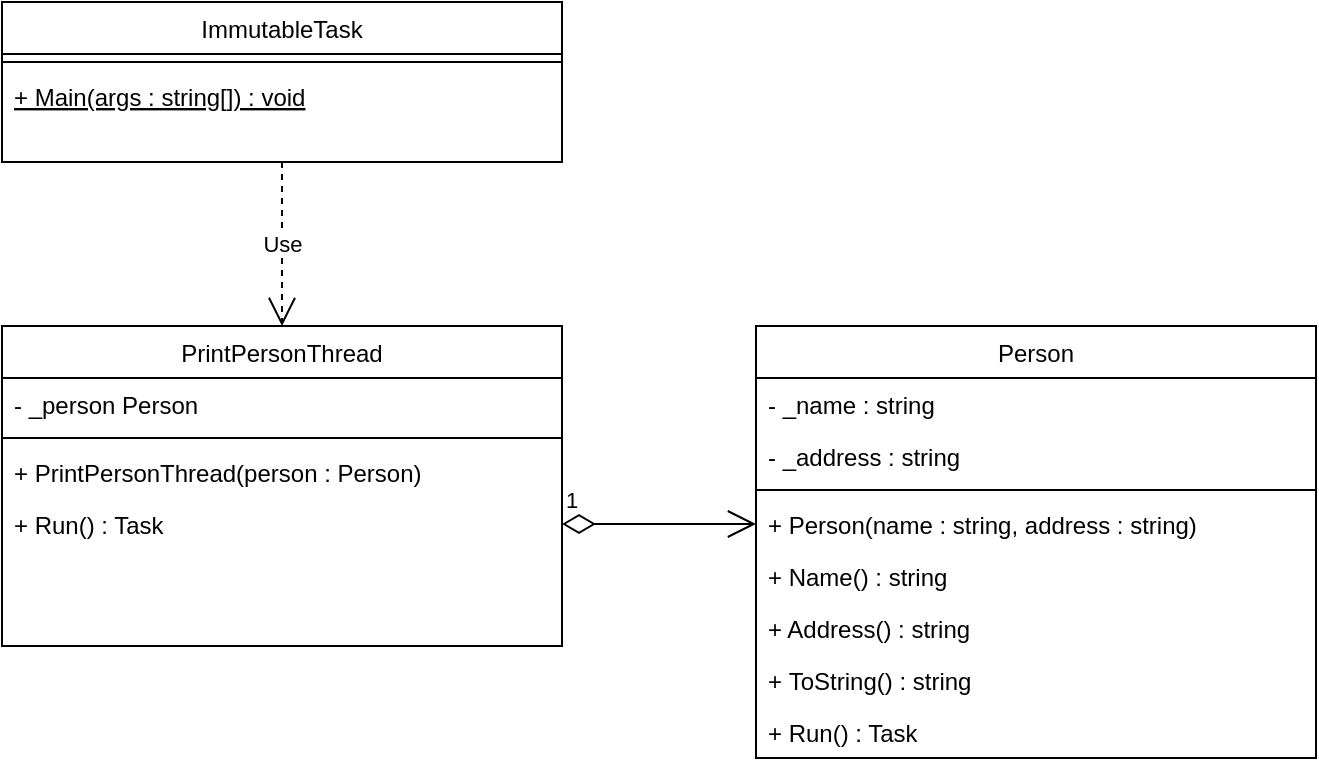 <mxfile version="14.9.6" type="device" pages="2"><diagram id="xUhxf1rOcUKMwAA2xje-" name="class"><mxGraphModel dx="1182" dy="1884" grid="1" gridSize="10" guides="1" tooltips="1" connect="1" arrows="1" fold="1" page="1" pageScale="1" pageWidth="827" pageHeight="1169" math="0" shadow="0"><root><mxCell id="0"/><mxCell id="1" parent="0"/><mxCell id="rmhn6TyklVsDJSdR1JzV-1" value="PrintPersonThread" style="swimlane;fontStyle=0;align=center;verticalAlign=top;childLayout=stackLayout;horizontal=1;startSize=26;horizontalStack=0;resizeParent=1;resizeLast=0;collapsible=1;marginBottom=0;rounded=0;shadow=0;strokeWidth=1;" vertex="1" parent="1"><mxGeometry x="240" y="82" width="280" height="160" as="geometry"><mxRectangle x="130" y="380" width="160" height="26" as="alternateBounds"/></mxGeometry></mxCell><mxCell id="rmhn6TyklVsDJSdR1JzV-2" value="- _person Person" style="text;align=left;verticalAlign=top;spacingLeft=4;spacingRight=4;overflow=hidden;rotatable=0;points=[[0,0.5],[1,0.5]];portConstraint=eastwest;rounded=0;shadow=0;html=0;" vertex="1" parent="rmhn6TyklVsDJSdR1JzV-1"><mxGeometry y="26" width="280" height="26" as="geometry"/></mxCell><mxCell id="rmhn6TyklVsDJSdR1JzV-3" value="" style="line;html=1;strokeWidth=1;align=left;verticalAlign=middle;spacingTop=-1;spacingLeft=3;spacingRight=3;rotatable=0;labelPosition=right;points=[];portConstraint=eastwest;" vertex="1" parent="rmhn6TyklVsDJSdR1JzV-1"><mxGeometry y="52" width="280" height="8" as="geometry"/></mxCell><mxCell id="rmhn6TyklVsDJSdR1JzV-4" value="+ PrintPersonThread(person : Person)" style="text;align=left;verticalAlign=top;spacingLeft=4;spacingRight=4;overflow=hidden;rotatable=0;points=[[0,0.5],[1,0.5]];portConstraint=eastwest;fontStyle=0" vertex="1" parent="rmhn6TyklVsDJSdR1JzV-1"><mxGeometry y="60" width="280" height="26" as="geometry"/></mxCell><mxCell id="rmhn6TyklVsDJSdR1JzV-5" value="+ Run() : Task" style="text;align=left;verticalAlign=top;spacingLeft=4;spacingRight=4;overflow=hidden;rotatable=0;points=[[0,0.5],[1,0.5]];portConstraint=eastwest;fontStyle=0" vertex="1" parent="rmhn6TyklVsDJSdR1JzV-1"><mxGeometry y="86" width="280" height="26" as="geometry"/></mxCell><mxCell id="rmhn6TyklVsDJSdR1JzV-6" value="Person" style="swimlane;fontStyle=0;align=center;verticalAlign=top;childLayout=stackLayout;horizontal=1;startSize=26;horizontalStack=0;resizeParent=1;resizeLast=0;collapsible=1;marginBottom=0;rounded=0;shadow=0;strokeWidth=1;" vertex="1" parent="1"><mxGeometry x="617" y="82" width="280" height="216" as="geometry"><mxRectangle x="130" y="380" width="160" height="26" as="alternateBounds"/></mxGeometry></mxCell><mxCell id="rmhn6TyklVsDJSdR1JzV-7" value="- _name : string " style="text;align=left;verticalAlign=top;spacingLeft=4;spacingRight=4;overflow=hidden;rotatable=0;points=[[0,0.5],[1,0.5]];portConstraint=eastwest;rounded=0;shadow=0;html=0;" vertex="1" parent="rmhn6TyklVsDJSdR1JzV-6"><mxGeometry y="26" width="280" height="26" as="geometry"/></mxCell><mxCell id="rmhn6TyklVsDJSdR1JzV-8" value="- _address : string " style="text;align=left;verticalAlign=top;spacingLeft=4;spacingRight=4;overflow=hidden;rotatable=0;points=[[0,0.5],[1,0.5]];portConstraint=eastwest;rounded=0;shadow=0;html=0;" vertex="1" parent="rmhn6TyklVsDJSdR1JzV-6"><mxGeometry y="52" width="280" height="26" as="geometry"/></mxCell><mxCell id="rmhn6TyklVsDJSdR1JzV-9" value="" style="line;html=1;strokeWidth=1;align=left;verticalAlign=middle;spacingTop=-1;spacingLeft=3;spacingRight=3;rotatable=0;labelPosition=right;points=[];portConstraint=eastwest;" vertex="1" parent="rmhn6TyklVsDJSdR1JzV-6"><mxGeometry y="78" width="280" height="8" as="geometry"/></mxCell><mxCell id="rmhn6TyklVsDJSdR1JzV-10" value="+ Person(name : string, address : string)" style="text;align=left;verticalAlign=top;spacingLeft=4;spacingRight=4;overflow=hidden;rotatable=0;points=[[0,0.5],[1,0.5]];portConstraint=eastwest;fontStyle=0" vertex="1" parent="rmhn6TyklVsDJSdR1JzV-6"><mxGeometry y="86" width="280" height="26" as="geometry"/></mxCell><mxCell id="rmhn6TyklVsDJSdR1JzV-11" value="+ Name() : string    " style="text;align=left;verticalAlign=top;spacingLeft=4;spacingRight=4;overflow=hidden;rotatable=0;points=[[0,0.5],[1,0.5]];portConstraint=eastwest;fontStyle=0" vertex="1" parent="rmhn6TyklVsDJSdR1JzV-6"><mxGeometry y="112" width="280" height="26" as="geometry"/></mxCell><mxCell id="rmhn6TyklVsDJSdR1JzV-12" value="+ Address() : string" style="text;align=left;verticalAlign=top;spacingLeft=4;spacingRight=4;overflow=hidden;rotatable=0;points=[[0,0.5],[1,0.5]];portConstraint=eastwest;fontStyle=0" vertex="1" parent="rmhn6TyklVsDJSdR1JzV-6"><mxGeometry y="138" width="280" height="26" as="geometry"/></mxCell><mxCell id="rmhn6TyklVsDJSdR1JzV-13" value="+ ToString() : string" style="text;align=left;verticalAlign=top;spacingLeft=4;spacingRight=4;overflow=hidden;rotatable=0;points=[[0,0.5],[1,0.5]];portConstraint=eastwest;" vertex="1" parent="rmhn6TyklVsDJSdR1JzV-6"><mxGeometry y="164" width="280" height="26" as="geometry"/></mxCell><mxCell id="rmhn6TyklVsDJSdR1JzV-14" value="+ Run() : Task" style="text;align=left;verticalAlign=top;spacingLeft=4;spacingRight=4;overflow=hidden;rotatable=0;points=[[0,0.5],[1,0.5]];portConstraint=eastwest;fontStyle=0" vertex="1" parent="rmhn6TyklVsDJSdR1JzV-6"><mxGeometry y="190" width="280" height="26" as="geometry"/></mxCell><mxCell id="rmhn6TyklVsDJSdR1JzV-15" value="ImmutableTask" style="swimlane;fontStyle=0;align=center;verticalAlign=top;childLayout=stackLayout;horizontal=1;startSize=26;horizontalStack=0;resizeParent=1;resizeLast=0;collapsible=1;marginBottom=0;rounded=0;shadow=0;strokeWidth=1;" vertex="1" parent="1"><mxGeometry x="240" y="-80" width="280" height="80" as="geometry"><mxRectangle x="130" y="380" width="160" height="26" as="alternateBounds"/></mxGeometry></mxCell><mxCell id="rmhn6TyklVsDJSdR1JzV-16" value="" style="line;html=1;strokeWidth=1;align=left;verticalAlign=middle;spacingTop=-1;spacingLeft=3;spacingRight=3;rotatable=0;labelPosition=right;points=[];portConstraint=eastwest;" vertex="1" parent="rmhn6TyklVsDJSdR1JzV-15"><mxGeometry y="26" width="280" height="8" as="geometry"/></mxCell><mxCell id="rmhn6TyklVsDJSdR1JzV-17" value="+ Main(args : string[]) : void" style="text;align=left;verticalAlign=top;spacingLeft=4;spacingRight=4;overflow=hidden;rotatable=0;points=[[0,0.5],[1,0.5]];portConstraint=eastwest;fontStyle=4" vertex="1" parent="rmhn6TyklVsDJSdR1JzV-15"><mxGeometry y="34" width="280" height="26" as="geometry"/></mxCell><mxCell id="rmhn6TyklVsDJSdR1JzV-18" value="Use" style="endArrow=open;endSize=12;dashed=1;html=1;exitX=0.5;exitY=1;exitDx=0;exitDy=0;" edge="1" parent="1" source="rmhn6TyklVsDJSdR1JzV-15" target="rmhn6TyklVsDJSdR1JzV-1"><mxGeometry width="160" relative="1" as="geometry"><mxPoint x="477" y="42" as="sourcePoint"/><mxPoint x="377" y="62" as="targetPoint"/></mxGeometry></mxCell><mxCell id="rmhn6TyklVsDJSdR1JzV-19" value="1" style="endArrow=open;html=1;endSize=12;startArrow=diamondThin;startSize=14;startFill=0;edgeStyle=orthogonalEdgeStyle;align=left;verticalAlign=bottom;exitX=1;exitY=0.5;exitDx=0;exitDy=0;entryX=0;entryY=0.5;entryDx=0;entryDy=0;" edge="1" parent="1" source="rmhn6TyklVsDJSdR1JzV-5" target="rmhn6TyklVsDJSdR1JzV-10"><mxGeometry x="-1" y="3" relative="1" as="geometry"><mxPoint x="527" y="222" as="sourcePoint"/><mxPoint x="587" y="142" as="targetPoint"/></mxGeometry></mxCell></root></mxGraphModel></diagram><diagram name="sequense" id="ZYfHcQmgWpOpayXq9iwY"><mxGraphModel dx="1182" dy="713" grid="1" gridSize="10" guides="1" tooltips="1" connect="1" arrows="1" fold="1" page="1" pageScale="1" pageWidth="827" pageHeight="1169" math="0" shadow="0"><root><mxCell id="ftqLqjLhGaI8FieAScLs-0"/><mxCell id="ftqLqjLhGaI8FieAScLs-1" parent="ftqLqjLhGaI8FieAScLs-0"/><mxCell id="ukihgNjRiRr8YGX-afhR-0" value="Loop[無限]" style="shape=umlFrame;whiteSpace=wrap;html=1;width=100;height=30;" parent="ftqLqjLhGaI8FieAScLs-1" vertex="1"><mxGeometry x="400" y="130" width="520" height="250" as="geometry"/></mxCell><mxCell id="ftqLqjLhGaI8FieAScLs-5" value="" style="html=1;points=[];perimeter=orthogonalPerimeter;" parent="ftqLqjLhGaI8FieAScLs-1" vertex="1"><mxGeometry x="155" y="130" width="10" height="510" as="geometry"/></mxCell><mxCell id="ukihgNjRiRr8YGX-afhR-2" value=":&amp;nbsp;PrintPersonThread" style="shape=umlLifeline;perimeter=lifelinePerimeter;whiteSpace=wrap;html=1;container=1;collapsible=0;recursiveResize=0;outlineConnect=0;" parent="ftqLqjLhGaI8FieAScLs-1" vertex="1"><mxGeometry x="400" y="40" width="240" height="100" as="geometry"/></mxCell><mxCell id="ukihgNjRiRr8YGX-afhR-3" value="" style="html=1;points=[];perimeter=orthogonalPerimeter;" parent="ftqLqjLhGaI8FieAScLs-1" vertex="1"><mxGeometry x="515" y="140" width="10" height="220" as="geometry"/></mxCell><mxCell id="ukihgNjRiRr8YGX-afhR-4" value="&lt;span&gt;: ImmutableTask&lt;/span&gt;" style="shape=umlLifeline;perimeter=lifelinePerimeter;whiteSpace=wrap;html=1;container=1;collapsible=0;recursiveResize=0;outlineConnect=0;" parent="ftqLqjLhGaI8FieAScLs-1" vertex="1"><mxGeometry x="40" y="40" width="240" height="100" as="geometry"/></mxCell><mxCell id="ukihgNjRiRr8YGX-afhR-7" value="" style="html=1;points=[];perimeter=orthogonalPerimeter;" parent="ftqLqjLhGaI8FieAScLs-1" vertex="1"><mxGeometry x="835" y="140" width="10" height="220" as="geometry"/></mxCell><mxCell id="ukihgNjRiRr8YGX-afhR-8" value=":&amp;nbsp;Person" style="shape=umlLifeline;perimeter=lifelinePerimeter;whiteSpace=wrap;html=1;container=1;collapsible=0;recursiveResize=0;outlineConnect=0;" parent="ftqLqjLhGaI8FieAScLs-1" vertex="1"><mxGeometry x="720" y="40" width="240" height="100" as="geometry"/></mxCell><mxCell id="etIEYUnau5DSWiF3v1-b-1" value="" style="endArrow=block;dashed=1;endFill=0;endSize=12;html=1;exitX=1.5;exitY=0.137;exitDx=0;exitDy=0;exitPerimeter=0;" parent="ftqLqjLhGaI8FieAScLs-1" source="ftqLqjLhGaI8FieAScLs-5" target="ukihgNjRiRr8YGX-afhR-3" edge="1"><mxGeometry width="160" relative="1" as="geometry"><mxPoint x="190" y="200" as="sourcePoint"/><mxPoint x="440" y="197" as="targetPoint"/></mxGeometry></mxCell><mxCell id="etIEYUnau5DSWiF3v1-b-2" value="Run()" style="text;html=1;strokeColor=none;fillColor=none;align=center;verticalAlign=middle;whiteSpace=wrap;rounded=0;" parent="ftqLqjLhGaI8FieAScLs-1" vertex="1"><mxGeometry x="280" y="160" width="120" height="40" as="geometry"/></mxCell><mxCell id="etIEYUnau5DSWiF3v1-b-4" value="ToString()" style="text;html=1;strokeColor=none;fillColor=none;align=center;verticalAlign=middle;whiteSpace=wrap;rounded=0;" parent="ftqLqjLhGaI8FieAScLs-1" vertex="1"><mxGeometry x="600" y="240" width="120" height="40" as="geometry"/></mxCell><mxCell id="6lMUpsaElZxg4U4iViHY-0" value="" style="endArrow=block;dashed=1;endFill=0;endSize=12;html=1;exitX=0.5;exitY=0.632;exitDx=0;exitDy=0;exitPerimeter=0;" edge="1" parent="ftqLqjLhGaI8FieAScLs-1" source="ukihgNjRiRr8YGX-afhR-3"><mxGeometry width="160" relative="1" as="geometry"><mxPoint x="550" y="279" as="sourcePoint"/><mxPoint x="840" y="279" as="targetPoint"/></mxGeometry></mxCell></root></mxGraphModel></diagram></mxfile>